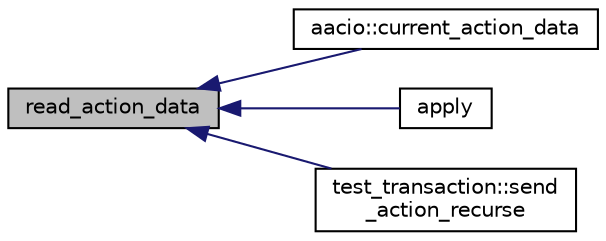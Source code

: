 digraph "read_action_data"
{
  edge [fontname="Helvetica",fontsize="10",labelfontname="Helvetica",labelfontsize="10"];
  node [fontname="Helvetica",fontsize="10",shape=record];
  rankdir="LR";
  Node9 [label="read_action_data",height=0.2,width=0.4,color="black", fillcolor="grey75", style="filled", fontcolor="black"];
  Node9 -> Node10 [dir="back",color="midnightblue",fontsize="10",style="solid",fontname="Helvetica"];
  Node10 [label="aacio::current_action_data",height=0.2,width=0.4,color="black", fillcolor="white", style="filled",URL="$group__actioncppapi.html#ga1dbfc575654dd0016e4701e719edbe28",tooltip="Interpret the action body as type T. "];
  Node9 -> Node11 [dir="back",color="midnightblue",fontsize="10",style="solid",fontname="Helvetica"];
  Node11 [label="apply",height=0.2,width=0.4,color="black", fillcolor="white", style="filled",URL="$asserter_8cpp.html#a569d3d0ca7b56fb8c580faaa3d73179a",tooltip="The apply method implements the dispatch of events to this contract. "];
  Node9 -> Node12 [dir="back",color="midnightblue",fontsize="10",style="solid",fontname="Helvetica"];
  Node12 [label="test_transaction::send\l_action_recurse",height=0.2,width=0.4,color="black", fillcolor="white", style="filled",URL="$structtest__transaction.html#adb0f06a5ff3200e418e9d8a622cc27e2"];
}
